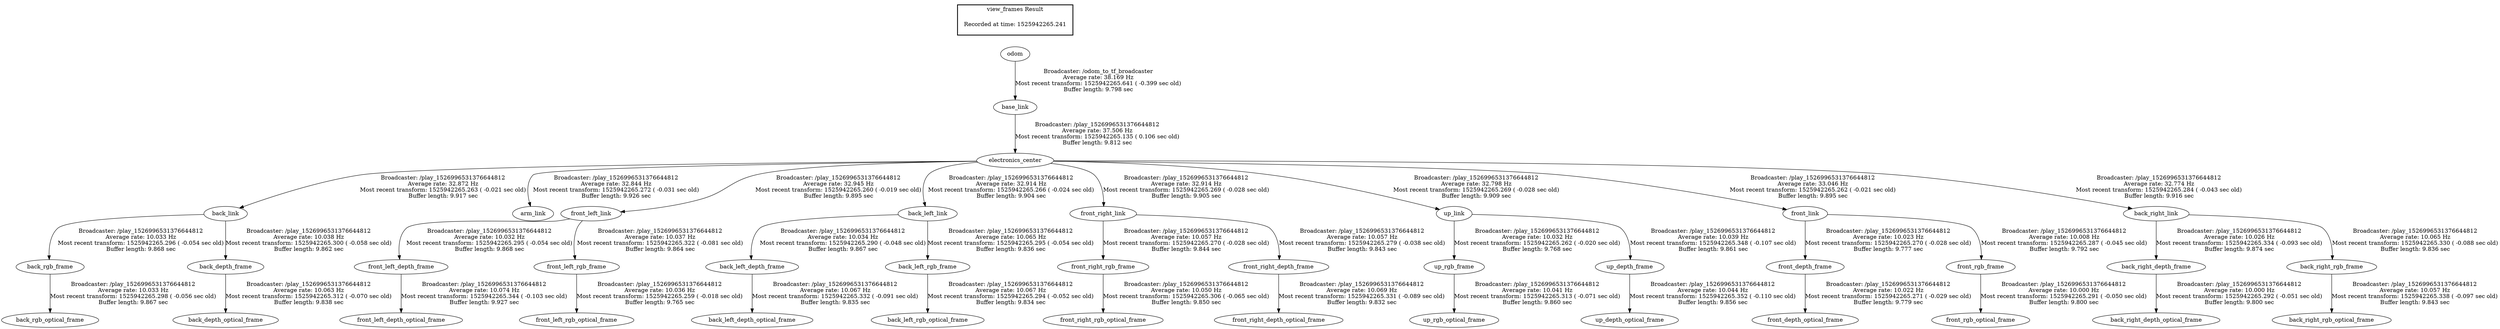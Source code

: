 digraph G {
"electronics_center" -> "back_link"[label="Broadcaster: /play_1526996531376644812\nAverage rate: 32.872 Hz\nMost recent transform: 1525942265.263 ( -0.021 sec old)\nBuffer length: 9.917 sec\n"];
"base_link" -> "electronics_center"[label="Broadcaster: /play_1526996531376644812\nAverage rate: 37.506 Hz\nMost recent transform: 1525942265.135 ( 0.106 sec old)\nBuffer length: 9.812 sec\n"];
"electronics_center" -> "arm_link"[label="Broadcaster: /play_1526996531376644812\nAverage rate: 32.844 Hz\nMost recent transform: 1525942265.272 ( -0.031 sec old)\nBuffer length: 9.926 sec\n"];
"front_left_depth_frame" -> "front_left_depth_optical_frame"[label="Broadcaster: /play_1526996531376644812\nAverage rate: 10.074 Hz\nMost recent transform: 1525942265.344 ( -0.103 sec old)\nBuffer length: 9.927 sec\n"];
"front_left_link" -> "front_left_depth_frame"[label="Broadcaster: /play_1526996531376644812\nAverage rate: 10.032 Hz\nMost recent transform: 1525942265.295 ( -0.054 sec old)\nBuffer length: 9.868 sec\n"];
"back_left_link" -> "back_left_depth_frame"[label="Broadcaster: /play_1526996531376644812\nAverage rate: 10.034 Hz\nMost recent transform: 1525942265.290 ( -0.048 sec old)\nBuffer length: 9.867 sec\n"];
"electronics_center" -> "back_left_link"[label="Broadcaster: /play_1526996531376644812\nAverage rate: 32.914 Hz\nMost recent transform: 1525942265.266 ( -0.024 sec old)\nBuffer length: 9.904 sec\n"];
"odom" -> "base_link"[label="Broadcaster: /odom_to_tf_broadcaster\nAverage rate: 38.169 Hz\nMost recent transform: 1525942265.641 ( -0.399 sec old)\nBuffer length: 9.798 sec\n"];
"front_right_link" -> "front_right_rgb_frame"[label="Broadcaster: /play_1526996531376644812\nAverage rate: 10.057 Hz\nMost recent transform: 1525942265.270 ( -0.028 sec old)\nBuffer length: 9.844 sec\n"];
"electronics_center" -> "front_right_link"[label="Broadcaster: /play_1526996531376644812\nAverage rate: 32.914 Hz\nMost recent transform: 1525942265.269 ( -0.028 sec old)\nBuffer length: 9.905 sec\n"];
"electronics_center" -> "front_left_link"[label="Broadcaster: /play_1526996531376644812\nAverage rate: 32.945 Hz\nMost recent transform: 1525942265.260 ( -0.019 sec old)\nBuffer length: 9.895 sec\n"];
"back_link" -> "back_rgb_frame"[label="Broadcaster: /play_1526996531376644812\nAverage rate: 10.033 Hz\nMost recent transform: 1525942265.296 ( -0.054 sec old)\nBuffer length: 9.868 sec\n"];
"electronics_center" -> "up_link"[label="Broadcaster: /play_1526996531376644812\nAverage rate: 32.798 Hz\nMost recent transform: 1525942265.269 ( -0.028 sec old)\nBuffer length: 9.909 sec\n"];
"back_rgb_frame" -> "back_rgb_optical_frame"[label="Broadcaster: /play_1526996531376644812\nAverage rate: 10.033 Hz\nMost recent transform: 1525942265.298 ( -0.056 sec old)\nBuffer length: 9.867 sec\n"];
"front_right_link" -> "front_right_depth_frame"[label="Broadcaster: /play_1526996531376644812\nAverage rate: 10.057 Hz\nMost recent transform: 1525942265.279 ( -0.038 sec old)\nBuffer length: 9.843 sec\n"];
"electronics_center" -> "front_link"[label="Broadcaster: /play_1526996531376644812\nAverage rate: 33.046 Hz\nMost recent transform: 1525942265.262 ( -0.021 sec old)\nBuffer length: 9.895 sec\n"];
"electronics_center" -> "back_right_link"[label="Broadcaster: /play_1526996531376644812\nAverage rate: 32.774 Hz\nMost recent transform: 1525942265.284 ( -0.043 sec old)\nBuffer length: 9.916 sec\n"];
"back_link" -> "back_depth_frame"[label="Broadcaster: /play_1526996531376644812\nAverage rate: 10.038 Hz\nMost recent transform: 1525942265.300 ( -0.058 sec old)\nBuffer length: 9.862 sec\n"];
"up_rgb_frame" -> "up_rgb_optical_frame"[label="Broadcaster: /play_1526996531376644812\nAverage rate: 10.041 Hz\nMost recent transform: 1525942265.313 ( -0.071 sec old)\nBuffer length: 9.860 sec\n"];
"up_link" -> "up_rgb_frame"[label="Broadcaster: /play_1526996531376644812\nAverage rate: 10.032 Hz\nMost recent transform: 1525942265.262 ( -0.020 sec old)\nBuffer length: 9.768 sec\n"];
"front_left_link" -> "front_left_rgb_frame"[label="Broadcaster: /play_1526996531376644812\nAverage rate: 10.037 Hz\nMost recent transform: 1525942265.322 ( -0.081 sec old)\nBuffer length: 9.864 sec\n"];
"back_right_link" -> "back_right_depth_frame"[label="Broadcaster: /play_1526996531376644812\nAverage rate: 10.026 Hz\nMost recent transform: 1525942265.334 ( -0.093 sec old)\nBuffer length: 9.874 sec\n"];
"back_left_link" -> "back_left_rgb_frame"[label="Broadcaster: /play_1526996531376644812\nAverage rate: 10.065 Hz\nMost recent transform: 1525942265.295 ( -0.054 sec old)\nBuffer length: 9.836 sec\n"];
"back_left_rgb_frame" -> "back_left_rgb_optical_frame"[label="Broadcaster: /play_1526996531376644812\nAverage rate: 10.067 Hz\nMost recent transform: 1525942265.294 ( -0.052 sec old)\nBuffer length: 9.834 sec\n"];
"front_right_rgb_frame" -> "front_right_rgb_optical_frame"[label="Broadcaster: /play_1526996531376644812\nAverage rate: 10.050 Hz\nMost recent transform: 1525942265.306 ( -0.065 sec old)\nBuffer length: 9.850 sec\n"];
"back_depth_frame" -> "back_depth_optical_frame"[label="Broadcaster: /play_1526996531376644812\nAverage rate: 10.063 Hz\nMost recent transform: 1525942265.312 ( -0.070 sec old)\nBuffer length: 9.838 sec\n"];
"up_link" -> "up_depth_frame"[label="Broadcaster: /play_1526996531376644812\nAverage rate: 10.039 Hz\nMost recent transform: 1525942265.348 ( -0.107 sec old)\nBuffer length: 9.861 sec\n"];
"up_depth_frame" -> "up_depth_optical_frame"[label="Broadcaster: /play_1526996531376644812\nAverage rate: 10.044 Hz\nMost recent transform: 1525942265.352 ( -0.110 sec old)\nBuffer length: 9.856 sec\n"];
"back_right_rgb_frame" -> "back_right_rgb_optical_frame"[label="Broadcaster: /play_1526996531376644812\nAverage rate: 10.057 Hz\nMost recent transform: 1525942265.338 ( -0.097 sec old)\nBuffer length: 9.843 sec\n"];
"back_right_link" -> "back_right_rgb_frame"[label="Broadcaster: /play_1526996531376644812\nAverage rate: 10.065 Hz\nMost recent transform: 1525942265.330 ( -0.088 sec old)\nBuffer length: 9.836 sec\n"];
"front_link" -> "front_depth_frame"[label="Broadcaster: /play_1526996531376644812\nAverage rate: 10.023 Hz\nMost recent transform: 1525942265.270 ( -0.028 sec old)\nBuffer length: 9.777 sec\n"];
"front_link" -> "front_rgb_frame"[label="Broadcaster: /play_1526996531376644812\nAverage rate: 10.008 Hz\nMost recent transform: 1525942265.287 ( -0.045 sec old)\nBuffer length: 9.792 sec\n"];
"front_depth_frame" -> "front_depth_optical_frame"[label="Broadcaster: /play_1526996531376644812\nAverage rate: 10.022 Hz\nMost recent transform: 1525942265.271 ( -0.029 sec old)\nBuffer length: 9.779 sec\n"];
"front_rgb_frame" -> "front_rgb_optical_frame"[label="Broadcaster: /play_1526996531376644812\nAverage rate: 10.000 Hz\nMost recent transform: 1525942265.291 ( -0.050 sec old)\nBuffer length: 9.800 sec\n"];
"back_right_depth_frame" -> "back_right_depth_optical_frame"[label="Broadcaster: /play_1526996531376644812\nAverage rate: 10.000 Hz\nMost recent transform: 1525942265.292 ( -0.051 sec old)\nBuffer length: 9.800 sec\n"];
"front_left_rgb_frame" -> "front_left_rgb_optical_frame"[label="Broadcaster: /play_1526996531376644812\nAverage rate: 10.036 Hz\nMost recent transform: 1525942265.259 ( -0.018 sec old)\nBuffer length: 9.765 sec\n"];
"back_left_depth_frame" -> "back_left_depth_optical_frame"[label="Broadcaster: /play_1526996531376644812\nAverage rate: 10.067 Hz\nMost recent transform: 1525942265.332 ( -0.091 sec old)\nBuffer length: 9.835 sec\n"];
"front_right_depth_frame" -> "front_right_depth_optical_frame"[label="Broadcaster: /play_1526996531376644812\nAverage rate: 10.069 Hz\nMost recent transform: 1525942265.331 ( -0.089 sec old)\nBuffer length: 9.832 sec\n"];
edge [style=invis];
 subgraph cluster_legend { style=bold; color=black; label ="view_frames Result";
"Recorded at time: 1525942265.241"[ shape=plaintext ] ;
 }->"odom";
}